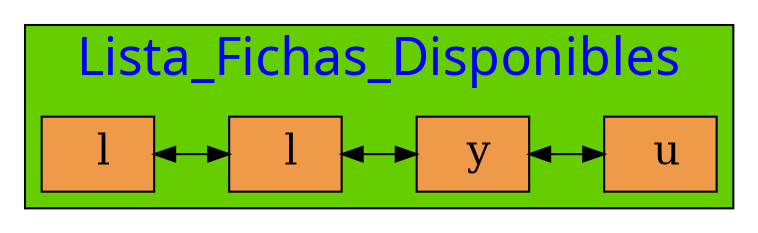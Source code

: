 digraph Lista_Doble{

graph[ranksep= "0.5",nodesep= "0.5"];
node[fontcolor=black shape=box style=filled fillcolor=tan2 fontsize=20];

subgraph cluster_1 {

fontname=algerian
fontsize=25;
label="Lista_Fichas_Disponibles";
fontcolor=blue
style=filled
fillcolor=chartreuse3
labelloc=t;{rank=same;
25770478784[label=" l"];
25770478832[label=" l"];
25770478880[label=" y"];
25770479072[label=" u"];
};

25770478784->
25770478832->
25770478880->
25770479072
[dir=both  color=black];

 }

}
